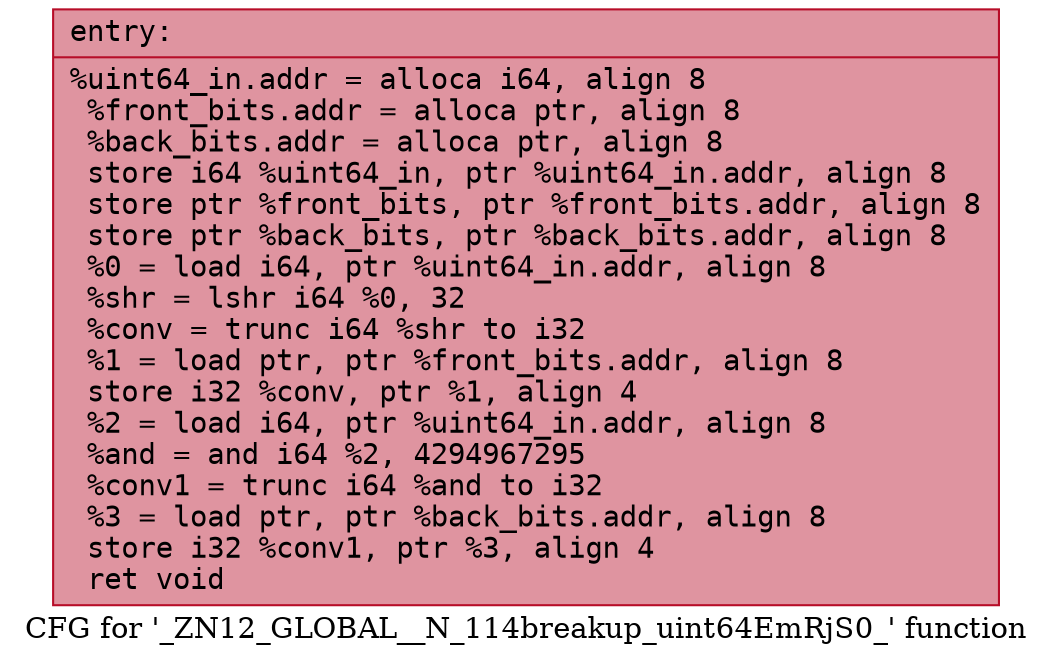 digraph "CFG for '_ZN12_GLOBAL__N_114breakup_uint64EmRjS0_' function" {
	label="CFG for '_ZN12_GLOBAL__N_114breakup_uint64EmRjS0_' function";

	Node0x556a6cdc4b80 [shape=record,color="#b70d28ff", style=filled, fillcolor="#b70d2870" fontname="Courier",label="{entry:\l|  %uint64_in.addr = alloca i64, align 8\l  %front_bits.addr = alloca ptr, align 8\l  %back_bits.addr = alloca ptr, align 8\l  store i64 %uint64_in, ptr %uint64_in.addr, align 8\l  store ptr %front_bits, ptr %front_bits.addr, align 8\l  store ptr %back_bits, ptr %back_bits.addr, align 8\l  %0 = load i64, ptr %uint64_in.addr, align 8\l  %shr = lshr i64 %0, 32\l  %conv = trunc i64 %shr to i32\l  %1 = load ptr, ptr %front_bits.addr, align 8\l  store i32 %conv, ptr %1, align 4\l  %2 = load i64, ptr %uint64_in.addr, align 8\l  %and = and i64 %2, 4294967295\l  %conv1 = trunc i64 %and to i32\l  %3 = load ptr, ptr %back_bits.addr, align 8\l  store i32 %conv1, ptr %3, align 4\l  ret void\l}"];
}
